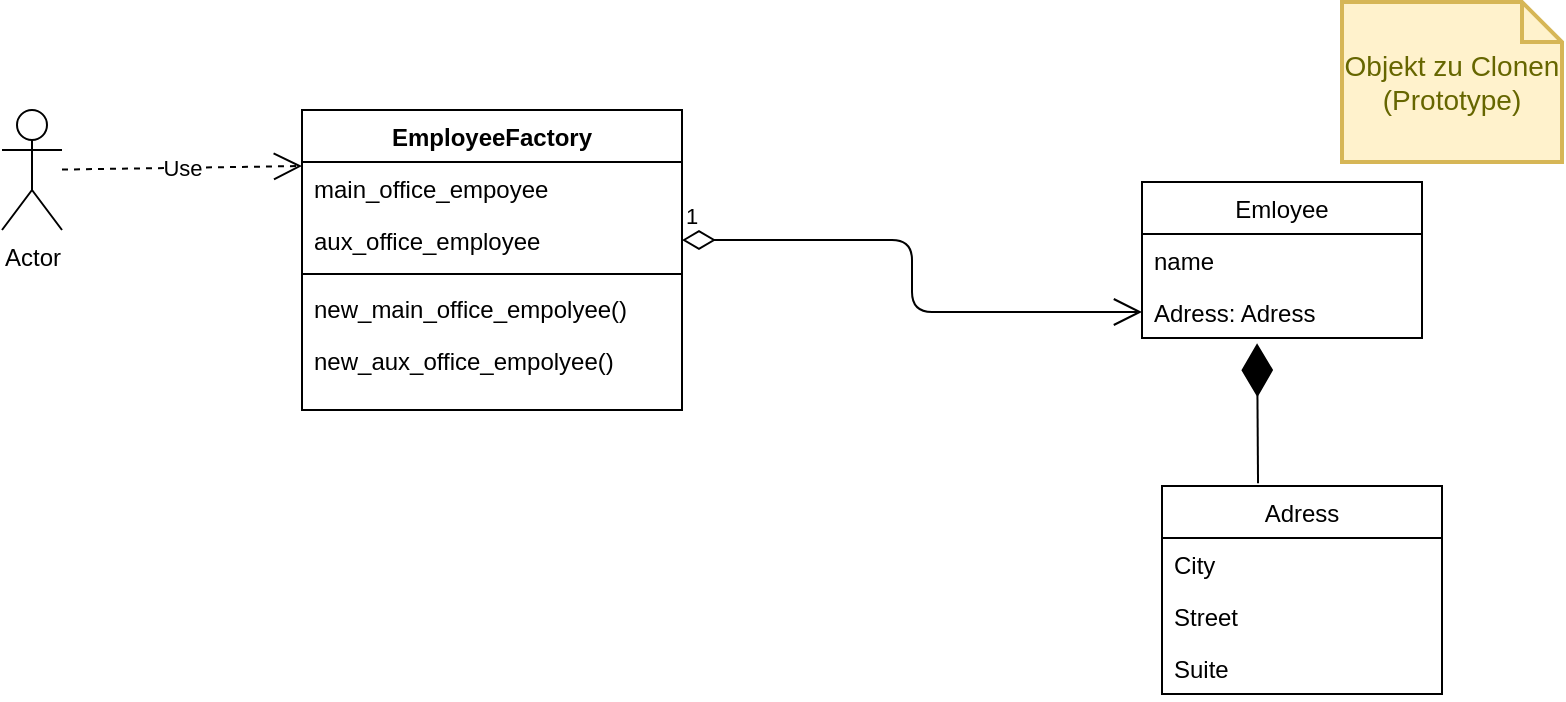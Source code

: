 <mxfile version="14.4.3" type="device"><diagram id="nvb-9A9csMdcuYZdLc_T" name="Seite-1"><mxGraphModel dx="1024" dy="592" grid="1" gridSize="10" guides="1" tooltips="1" connect="1" arrows="1" fold="1" page="1" pageScale="1" pageWidth="827" pageHeight="1169" math="0" shadow="0"><root><mxCell id="0"/><mxCell id="1" parent="0"/><mxCell id="uw2R8jOf6eOjfxkFndUu-1" value="Emloyee" style="swimlane;fontStyle=0;childLayout=stackLayout;horizontal=1;startSize=26;fillColor=none;horizontalStack=0;resizeParent=1;resizeParentMax=0;resizeLast=0;collapsible=1;marginBottom=0;" parent="1" vertex="1"><mxGeometry x="594" y="230" width="140" height="78" as="geometry"/></mxCell><mxCell id="uw2R8jOf6eOjfxkFndUu-2" value="name" style="text;strokeColor=none;fillColor=none;align=left;verticalAlign=top;spacingLeft=4;spacingRight=4;overflow=hidden;rotatable=0;points=[[0,0.5],[1,0.5]];portConstraint=eastwest;" parent="uw2R8jOf6eOjfxkFndUu-1" vertex="1"><mxGeometry y="26" width="140" height="26" as="geometry"/></mxCell><mxCell id="uw2R8jOf6eOjfxkFndUu-4" value="Adress: Adress" style="text;strokeColor=none;fillColor=none;align=left;verticalAlign=top;spacingLeft=4;spacingRight=4;overflow=hidden;rotatable=0;points=[[0,0.5],[1,0.5]];portConstraint=eastwest;" parent="uw2R8jOf6eOjfxkFndUu-1" vertex="1"><mxGeometry y="52" width="140" height="26" as="geometry"/></mxCell><mxCell id="uw2R8jOf6eOjfxkFndUu-5" value="Adress" style="swimlane;fontStyle=0;childLayout=stackLayout;horizontal=1;startSize=26;fillColor=none;horizontalStack=0;resizeParent=1;resizeParentMax=0;resizeLast=0;collapsible=1;marginBottom=0;" parent="1" vertex="1"><mxGeometry x="604" y="382" width="140" height="104" as="geometry"/></mxCell><mxCell id="uw2R8jOf6eOjfxkFndUu-6" value="City&#10;" style="text;strokeColor=none;fillColor=none;align=left;verticalAlign=top;spacingLeft=4;spacingRight=4;overflow=hidden;rotatable=0;points=[[0,0.5],[1,0.5]];portConstraint=eastwest;" parent="uw2R8jOf6eOjfxkFndUu-5" vertex="1"><mxGeometry y="26" width="140" height="26" as="geometry"/></mxCell><mxCell id="uw2R8jOf6eOjfxkFndUu-7" value="Street" style="text;strokeColor=none;fillColor=none;align=left;verticalAlign=top;spacingLeft=4;spacingRight=4;overflow=hidden;rotatable=0;points=[[0,0.5],[1,0.5]];portConstraint=eastwest;" parent="uw2R8jOf6eOjfxkFndUu-5" vertex="1"><mxGeometry y="52" width="140" height="26" as="geometry"/></mxCell><mxCell id="uw2R8jOf6eOjfxkFndUu-8" value="Suite" style="text;strokeColor=none;fillColor=none;align=left;verticalAlign=top;spacingLeft=4;spacingRight=4;overflow=hidden;rotatable=0;points=[[0,0.5],[1,0.5]];portConstraint=eastwest;" parent="uw2R8jOf6eOjfxkFndUu-5" vertex="1"><mxGeometry y="78" width="140" height="26" as="geometry"/></mxCell><mxCell id="uw2R8jOf6eOjfxkFndUu-11" value="EmployeeFactory" style="swimlane;fontStyle=1;align=center;verticalAlign=top;childLayout=stackLayout;horizontal=1;startSize=26;horizontalStack=0;resizeParent=1;resizeParentMax=0;resizeLast=0;collapsible=1;marginBottom=0;" parent="1" vertex="1"><mxGeometry x="174" y="194" width="190" height="150" as="geometry"/></mxCell><mxCell id="uw2R8jOf6eOjfxkFndUu-12" value="main_office_empoyee" style="text;strokeColor=none;fillColor=none;align=left;verticalAlign=top;spacingLeft=4;spacingRight=4;overflow=hidden;rotatable=0;points=[[0,0.5],[1,0.5]];portConstraint=eastwest;" parent="uw2R8jOf6eOjfxkFndUu-11" vertex="1"><mxGeometry y="26" width="190" height="26" as="geometry"/></mxCell><mxCell id="jSvgWVfX1IgeMX_zbqz1-2" value="aux_office_employee" style="text;strokeColor=none;fillColor=none;align=left;verticalAlign=top;spacingLeft=4;spacingRight=4;overflow=hidden;rotatable=0;points=[[0,0.5],[1,0.5]];portConstraint=eastwest;" vertex="1" parent="uw2R8jOf6eOjfxkFndUu-11"><mxGeometry y="52" width="190" height="26" as="geometry"/></mxCell><mxCell id="uw2R8jOf6eOjfxkFndUu-13" value="" style="line;strokeWidth=1;fillColor=none;align=left;verticalAlign=middle;spacingTop=-1;spacingLeft=3;spacingRight=3;rotatable=0;labelPosition=right;points=[];portConstraint=eastwest;" parent="uw2R8jOf6eOjfxkFndUu-11" vertex="1"><mxGeometry y="78" width="190" height="8" as="geometry"/></mxCell><mxCell id="uw2R8jOf6eOjfxkFndUu-14" value="new_main_office_empolyee()" style="text;strokeColor=none;fillColor=none;align=left;verticalAlign=top;spacingLeft=4;spacingRight=4;overflow=hidden;rotatable=0;points=[[0,0.5],[1,0.5]];portConstraint=eastwest;" parent="uw2R8jOf6eOjfxkFndUu-11" vertex="1"><mxGeometry y="86" width="190" height="26" as="geometry"/></mxCell><mxCell id="jSvgWVfX1IgeMX_zbqz1-1" value="new_aux_office_empolyee()" style="text;strokeColor=none;fillColor=none;align=left;verticalAlign=top;spacingLeft=4;spacingRight=4;overflow=hidden;rotatable=0;points=[[0,0.5],[1,0.5]];portConstraint=eastwest;" vertex="1" parent="uw2R8jOf6eOjfxkFndUu-11"><mxGeometry y="112" width="190" height="38" as="geometry"/></mxCell><mxCell id="uw2R8jOf6eOjfxkFndUu-15" value="1" style="endArrow=open;html=1;endSize=12;startArrow=diamondThin;startSize=14;startFill=0;edgeStyle=orthogonalEdgeStyle;align=left;verticalAlign=bottom;entryX=0;entryY=0.5;entryDx=0;entryDy=0;exitX=1;exitY=0.5;exitDx=0;exitDy=0;" parent="1" target="uw2R8jOf6eOjfxkFndUu-4" edge="1" source="jSvgWVfX1IgeMX_zbqz1-2"><mxGeometry x="-1" y="3" relative="1" as="geometry"><mxPoint x="334" y="223.5" as="sourcePoint"/><mxPoint x="444" y="223.5" as="targetPoint"/></mxGeometry></mxCell><mxCell id="uw2R8jOf6eOjfxkFndUu-16" value="Actor" style="shape=umlActor;verticalLabelPosition=bottom;verticalAlign=top;html=1;" parent="1" vertex="1"><mxGeometry x="24" y="194" width="30" height="60" as="geometry"/></mxCell><mxCell id="uw2R8jOf6eOjfxkFndUu-17" value="Use" style="endArrow=open;endSize=12;dashed=1;html=1;" parent="1" source="uw2R8jOf6eOjfxkFndUu-16" edge="1"><mxGeometry width="160" relative="1" as="geometry"><mxPoint x="64" y="222" as="sourcePoint"/><mxPoint x="174" y="222" as="targetPoint"/></mxGeometry></mxCell><mxCell id="jSvgWVfX1IgeMX_zbqz1-3" value="" style="endArrow=diamondThin;endFill=1;endSize=24;html=1;entryX=0.411;entryY=1.1;entryDx=0;entryDy=0;entryPerimeter=0;exitX=0.343;exitY=-0.013;exitDx=0;exitDy=0;exitPerimeter=0;" edge="1" parent="1" source="uw2R8jOf6eOjfxkFndUu-5" target="uw2R8jOf6eOjfxkFndUu-4"><mxGeometry width="160" relative="1" as="geometry"><mxPoint x="394" y="432" as="sourcePoint"/><mxPoint x="554" y="432" as="targetPoint"/></mxGeometry></mxCell><mxCell id="jSvgWVfX1IgeMX_zbqz1-4" value="Objekt zu Clonen (Prototype)" style="shape=note;strokeWidth=2;fontSize=14;size=20;whiteSpace=wrap;html=1;fillColor=#fff2cc;strokeColor=#d6b656;fontColor=#666600;" vertex="1" parent="1"><mxGeometry x="694" y="140" width="110.0" height="80" as="geometry"/></mxCell></root></mxGraphModel></diagram></mxfile>